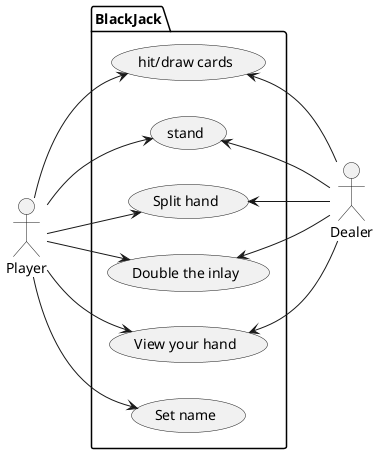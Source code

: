 @startuml use_case

left to right direction

actor "Player" as player
package BlackJack {
    usecase "hit/draw cards" as hit
    usecase "stand" as stand
    usecase "Split hand" as split
    usecase "Double the inlay" as double
    usecase "View your hand" as view_cards
    usecase "Set name" as name
}
actor "Dealer" as Dealer

player --> hit
player --> stand
player --> split
player --> double
player --> view_cards
player --> name

hit <-- Dealer
stand <-- Dealer
split <-- Dealer
double <-- Dealer
view_cards <-- Dealer




@enduml
